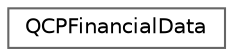 digraph "Graphical Class Hierarchy"
{
 // LATEX_PDF_SIZE
  bgcolor="transparent";
  edge [fontname=Helvetica,fontsize=10,labelfontname=Helvetica,labelfontsize=10];
  node [fontname=Helvetica,fontsize=10,shape=box,height=0.2,width=0.4];
  rankdir="LR";
  Node0 [id="Node000000",label="QCPFinancialData",height=0.2,width=0.4,color="grey40", fillcolor="white", style="filled",URL="$d7/df9/classQCPFinancialData.html",tooltip=" "];
}
